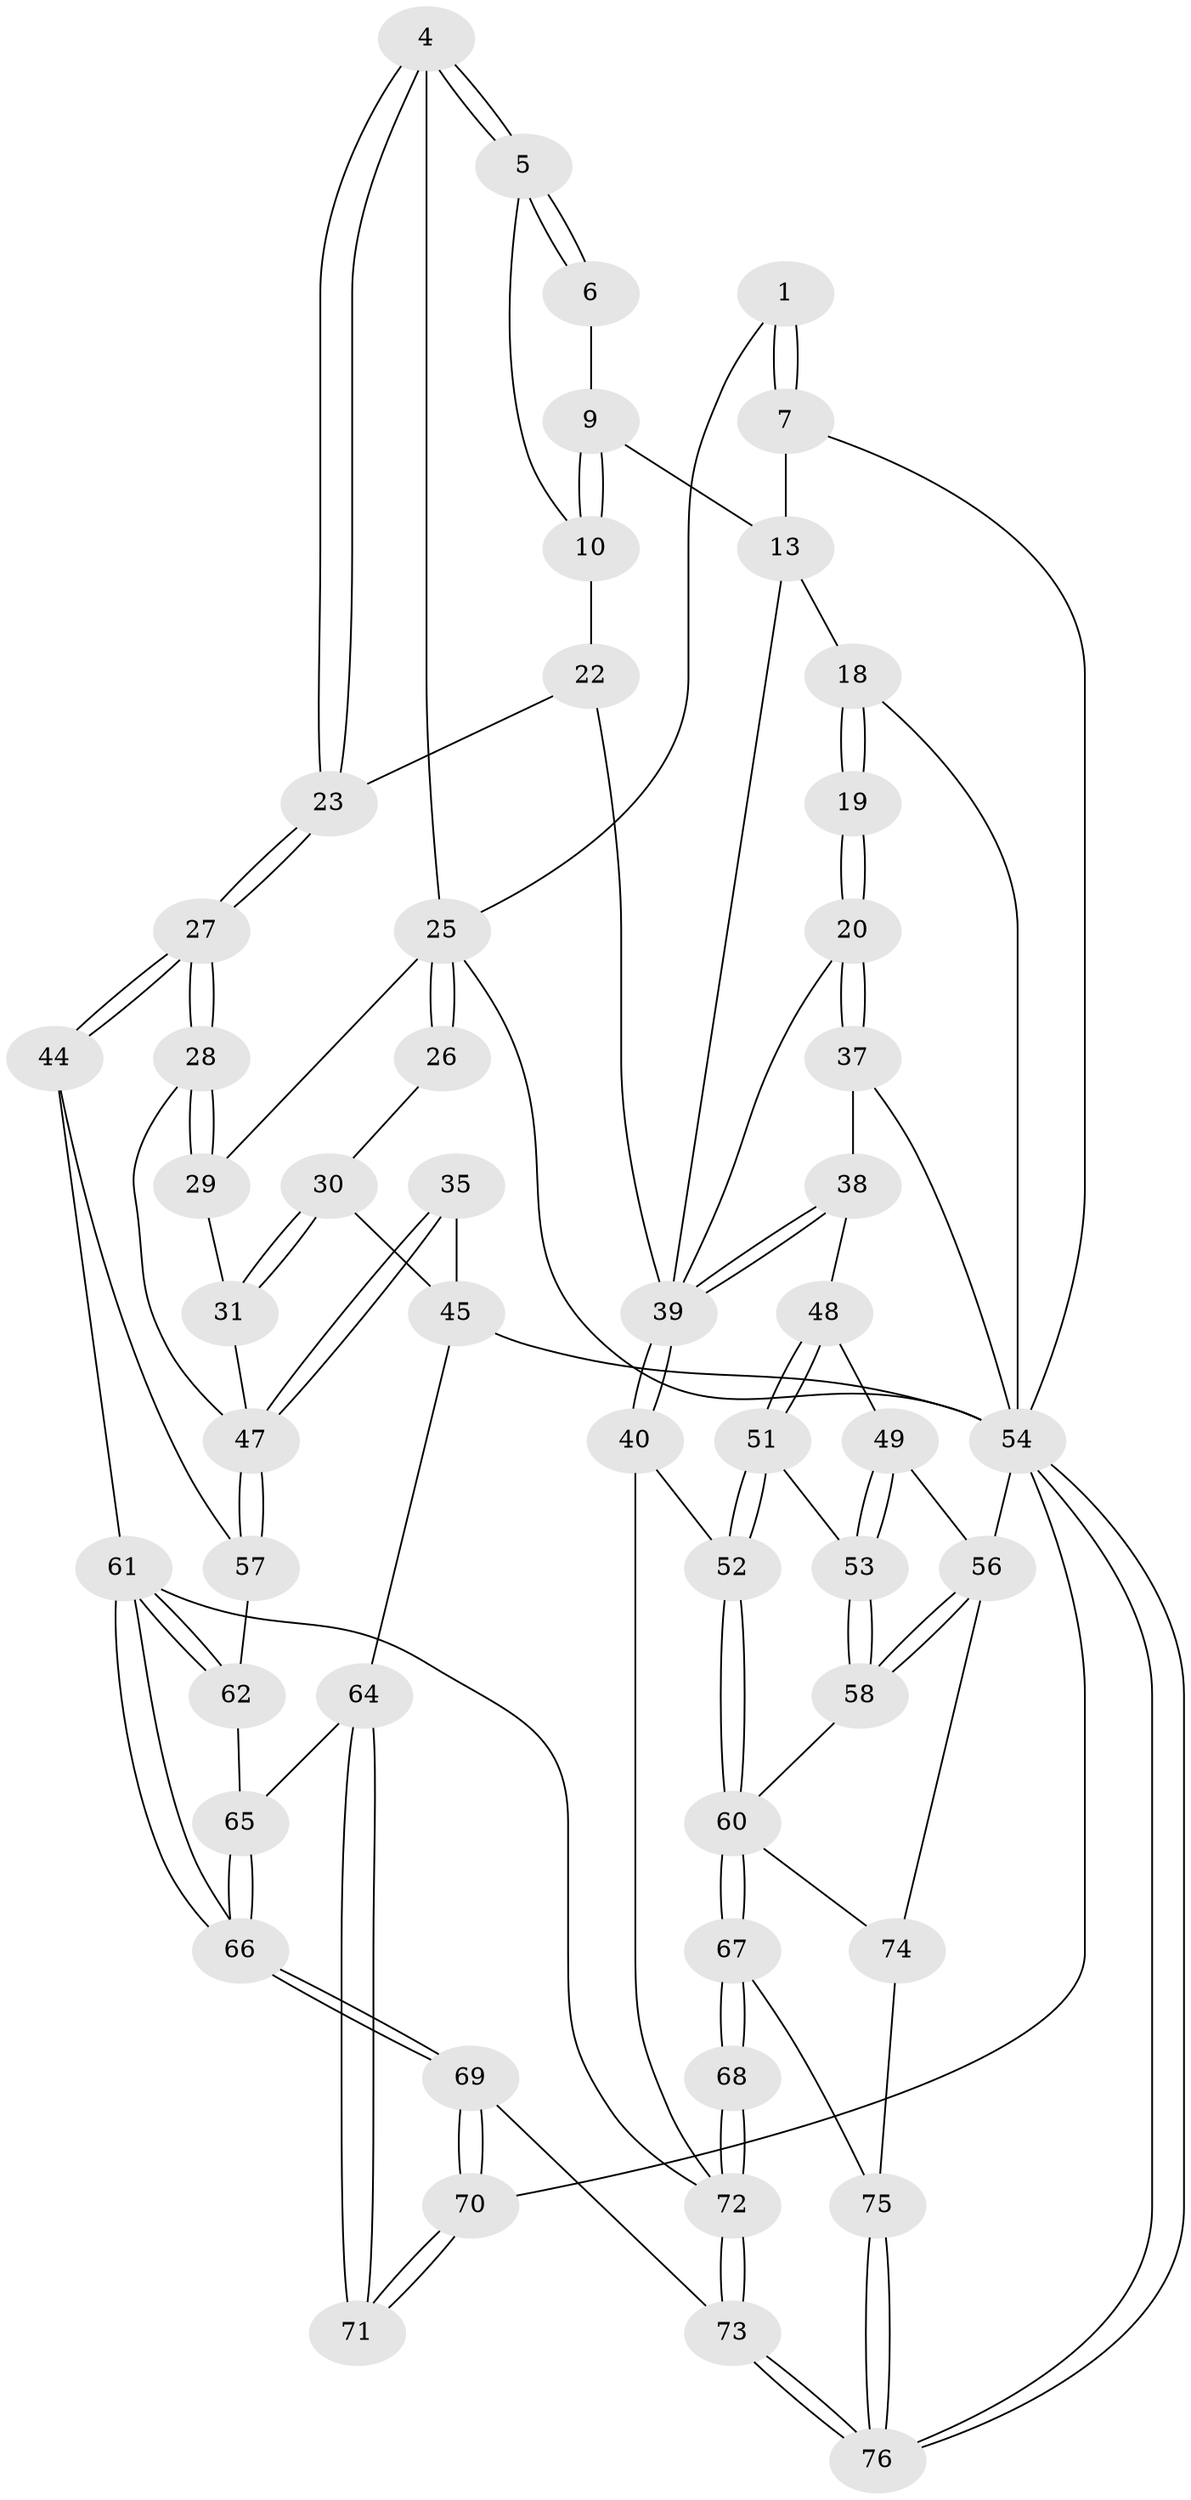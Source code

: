 // original degree distribution, {3: 0.02631578947368421, 4: 0.3026315789473684, 5: 0.39473684210526316, 6: 0.27631578947368424}
// Generated by graph-tools (version 1.1) at 2025/05/03/04/25 22:05:33]
// undirected, 53 vertices, 122 edges
graph export_dot {
graph [start="1"]
  node [color=gray90,style=filled];
  1 [pos="+0.5404151681215374+0"];
  4 [pos="+0.388589845656147+0.2296408305671676"];
  5 [pos="+0.4800724535644778+0.12784212019024305"];
  6 [pos="+0.5178811541620282+0.03575244192269004"];
  7 [pos="+1+0"];
  9 [pos="+0.6730379476037047+0.1244518358359518"];
  10 [pos="+0.6825892654054677+0.23970702533484736"];
  13 [pos="+0.7956118092303428+0.21835120952106932",super="+8"];
  18 [pos="+0.8047206910692699+0.2525673968070083",super="+17"];
  19 [pos="+0.8186346387298608+0.4078579108767526"];
  20 [pos="+0.8045308484094246+0.4219303092240445"];
  22 [pos="+0.5492550790579098+0.4017486882820525",super="+15"];
  23 [pos="+0.4863592075197905+0.37903515457423714"];
  25 [pos="+0.26314762905371253+0.2666343896663897",super="+12"];
  26 [pos="+0+0.1425568340463296"];
  27 [pos="+0.33830336418008566+0.5596828082086792"];
  28 [pos="+0.3276641488548502+0.5529612159063713"];
  29 [pos="+0.19919850158590188+0.3532491812812637"];
  30 [pos="+0+0.22706395849197494"];
  31 [pos="+0.18676723710340423+0.35861548534770127"];
  35 [pos="+0+0.6516326788618576"];
  37 [pos="+0.8116476252781059+0.47747853869871687"];
  38 [pos="+0.8135646428179522+0.5229046404033615"];
  39 [pos="+0.6030450953358892+0.5312466464822659",super="+24+21+14"];
  40 [pos="+0.5896573119498336+0.678046790523535"];
  44 [pos="+0.3602726211297201+0.6509543386784198"];
  45 [pos="+0+0.6585155965680793",super="+34"];
  47 [pos="+0+0.6493112004434848",super="+32+33"];
  48 [pos="+0.8182569603591081+0.5328184272060006"];
  49 [pos="+0.9794569335162627+0.5239603096360401"];
  51 [pos="+0.8118804980762897+0.646523647536533"];
  52 [pos="+0.7067932332700523+0.7027629547076345"];
  53 [pos="+0.8615480881491813+0.6676267091156767"];
  54 [pos="+1+1",super="+36+46"];
  56 [pos="+1+0.7872732616417606",super="+55+50"];
  57 [pos="+0.2610667890905853+0.7036918646899927"];
  58 [pos="+0.9413877001468477+0.722497412141376"];
  60 [pos="+0.7642675193050558+0.8400668685022965",super="+59"];
  61 [pos="+0.36893392536108716+0.8910196818580982",super="+43"];
  62 [pos="+0.245751446833096+0.7705990690331703"];
  64 [pos="+0.21512724541488587+0.8121950406693806",super="+63"];
  65 [pos="+0.239749485480355+0.7809819239844861"];
  66 [pos="+0.3457114362984534+0.9688863357448563"];
  67 [pos="+0.7464857143687076+0.8869280560833919"];
  68 [pos="+0.6606204896015848+0.9604602017096787"];
  69 [pos="+0.28787388933480695+1"];
  70 [pos="+0.2678739548643269+1"];
  71 [pos="+0.1884631920146808+1"];
  72 [pos="+0.5898414440476663+1",super="+42+41"];
  73 [pos="+0.5622920479488388+1"];
  74 [pos="+0.869498757370661+0.8685920048710315"];
  75 [pos="+0.8560492487246812+0.9699281321700378"];
  76 [pos="+1+1"];
  1 -- 7;
  1 -- 7;
  1 -- 25;
  4 -- 5;
  4 -- 5;
  4 -- 23;
  4 -- 23;
  4 -- 25;
  5 -- 6;
  5 -- 6;
  5 -- 10;
  6 -- 9;
  7 -- 54;
  7 -- 13;
  9 -- 10;
  9 -- 10;
  9 -- 13;
  10 -- 22;
  13 -- 18;
  13 -- 39;
  18 -- 19 [weight=2];
  18 -- 19;
  18 -- 54;
  19 -- 20;
  19 -- 20;
  20 -- 37;
  20 -- 37;
  20 -- 39;
  22 -- 23;
  22 -- 39 [weight=2];
  23 -- 27;
  23 -- 27;
  25 -- 26 [weight=2];
  25 -- 26;
  25 -- 29;
  25 -- 54 [weight=2];
  26 -- 30;
  27 -- 28;
  27 -- 28;
  27 -- 44;
  27 -- 44;
  28 -- 29;
  28 -- 29;
  28 -- 47;
  29 -- 31;
  30 -- 31;
  30 -- 31;
  30 -- 45;
  31 -- 47;
  35 -- 47 [weight=2];
  35 -- 47;
  35 -- 45;
  37 -- 38;
  37 -- 54;
  38 -- 39;
  38 -- 39;
  38 -- 48;
  39 -- 40;
  39 -- 40;
  40 -- 52;
  40 -- 72;
  44 -- 57;
  44 -- 61;
  45 -- 64;
  45 -- 54;
  47 -- 57;
  47 -- 57;
  48 -- 49;
  48 -- 51;
  48 -- 51;
  49 -- 53;
  49 -- 53;
  49 -- 56;
  51 -- 52;
  51 -- 52;
  51 -- 53;
  52 -- 60;
  52 -- 60;
  53 -- 58;
  53 -- 58;
  54 -- 76;
  54 -- 76;
  54 -- 70;
  54 -- 56 [weight=2];
  56 -- 58;
  56 -- 58;
  56 -- 74;
  57 -- 62;
  58 -- 60;
  60 -- 67;
  60 -- 67;
  60 -- 74;
  61 -- 62;
  61 -- 62;
  61 -- 66;
  61 -- 66;
  61 -- 72;
  62 -- 65;
  64 -- 65;
  64 -- 71 [weight=2];
  64 -- 71;
  65 -- 66;
  65 -- 66;
  66 -- 69;
  66 -- 69;
  67 -- 68;
  67 -- 68;
  67 -- 75;
  68 -- 72 [weight=2];
  68 -- 72;
  69 -- 70;
  69 -- 70;
  69 -- 73;
  70 -- 71;
  70 -- 71;
  72 -- 73;
  72 -- 73;
  73 -- 76;
  73 -- 76;
  74 -- 75;
  75 -- 76;
  75 -- 76;
}
